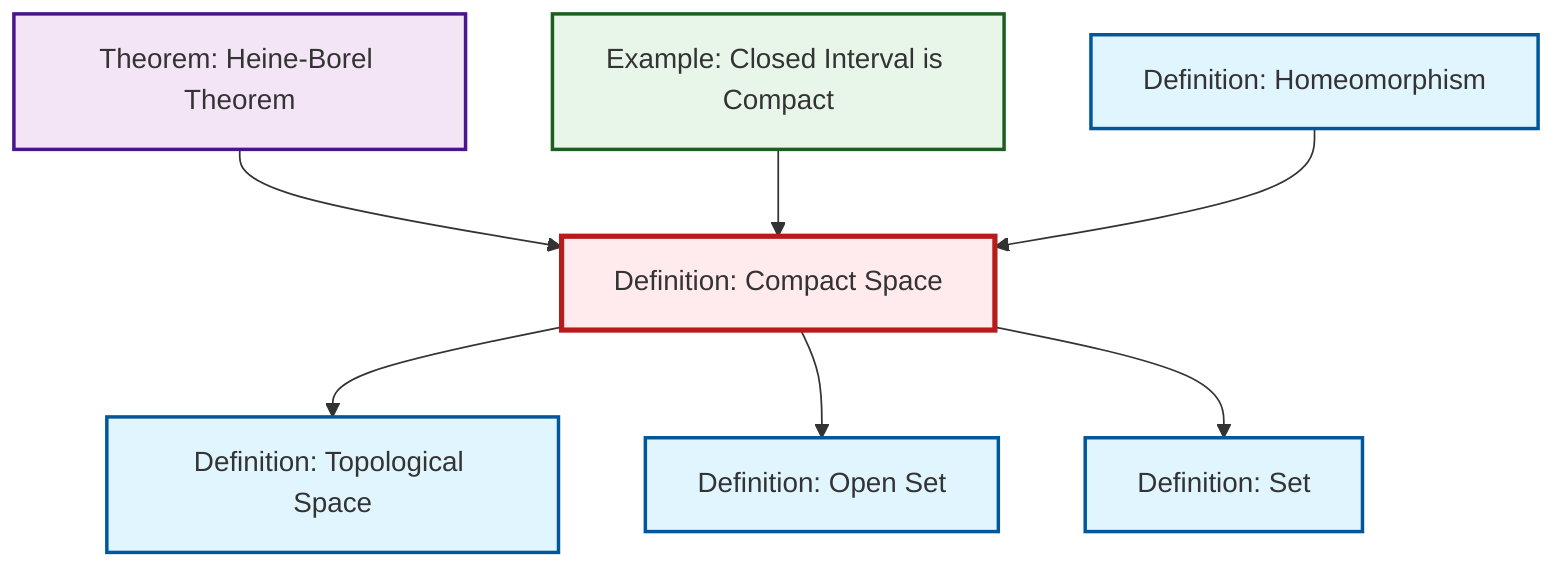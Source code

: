 graph TD
    classDef definition fill:#e1f5fe,stroke:#01579b,stroke-width:2px
    classDef theorem fill:#f3e5f5,stroke:#4a148c,stroke-width:2px
    classDef axiom fill:#fff3e0,stroke:#e65100,stroke-width:2px
    classDef example fill:#e8f5e9,stroke:#1b5e20,stroke-width:2px
    classDef current fill:#ffebee,stroke:#b71c1c,stroke-width:3px
    thm-heine-borel["Theorem: Heine-Borel Theorem"]:::theorem
    def-topological-space["Definition: Topological Space"]:::definition
    def-homeomorphism["Definition: Homeomorphism"]:::definition
    def-set["Definition: Set"]:::definition
    def-compact["Definition: Compact Space"]:::definition
    ex-closed-interval-compact["Example: Closed Interval is Compact"]:::example
    def-open-set["Definition: Open Set"]:::definition
    thm-heine-borel --> def-compact
    ex-closed-interval-compact --> def-compact
    def-compact --> def-topological-space
    def-compact --> def-open-set
    def-compact --> def-set
    def-homeomorphism --> def-compact
    class def-compact current